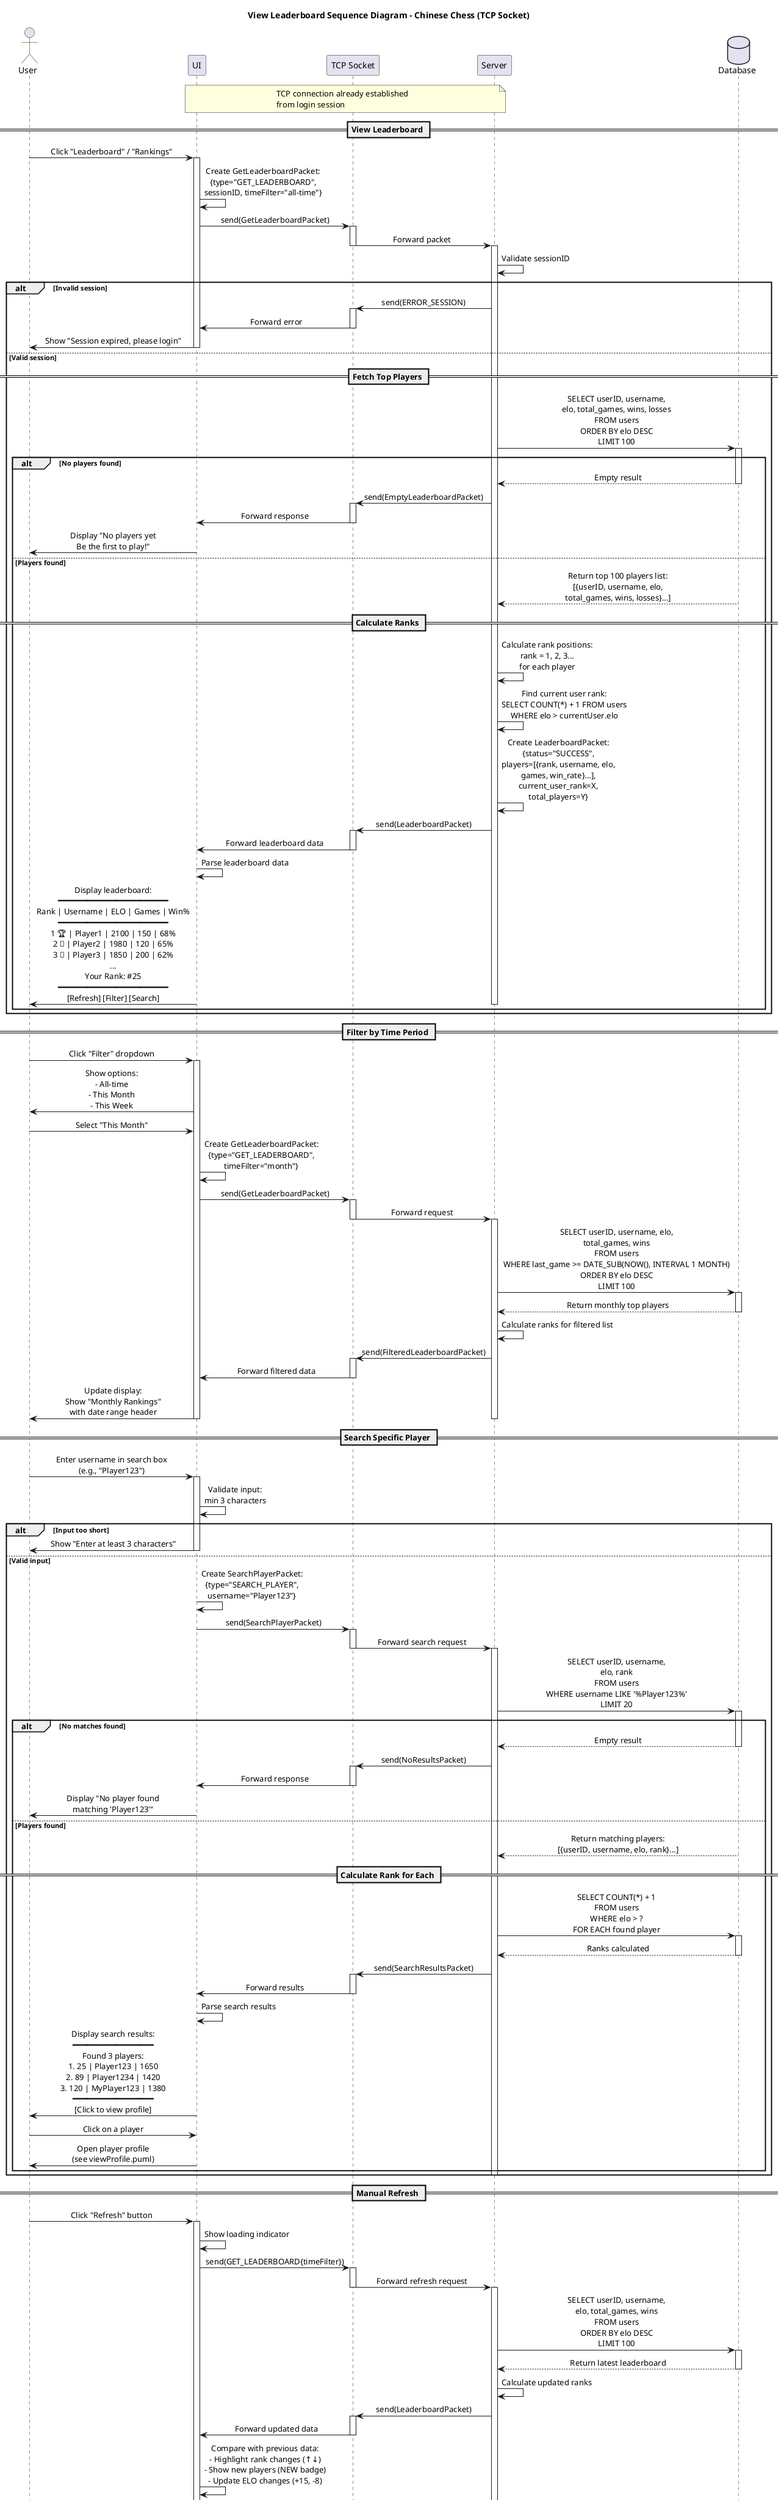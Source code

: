@startuml
title View Leaderboard Sequence Diagram - Chinese Chess (TCP Socket)

skinparam sequenceMessageAlign center
skinparam responseMessageBelowArrow true

actor User
participant "UI" as UI
participant "TCP Socket" as Socket
participant "Server" as Server
database "Database" as DB

note over UI, Server
  TCP connection already established
  from login session
end note

== View Leaderboard ==
User -> UI: Click "Leaderboard" / "Rankings"
activate UI

UI -> UI: Create GetLeaderboardPacket:\n{type="GET_LEADERBOARD",\nsessionID, timeFilter="all-time"}

UI -> Socket: send(GetLeaderboardPacket)
activate Socket
Socket -> Server: Forward packet
deactivate Socket
activate Server

Server -> Server: Validate sessionID

alt Invalid session
    Server -> Socket: send(ERROR_SESSION)
    activate Socket
    Socket -> UI: Forward error
    deactivate Socket
    UI -> User: Show "Session expired, please login"
    deactivate UI
    
else Valid session
    == Fetch Top Players ==
    Server -> DB: SELECT userID, username,\nelo, total_games, wins, losses\nFROM users\nORDER BY elo DESC\nLIMIT 100
    activate DB
    
    alt No players found
        DB --> Server: Empty result
        deactivate DB
        
        Server -> Socket: send(EmptyLeaderboardPacket)
        activate Socket
        Socket -> UI: Forward response
        deactivate Socket
        
        UI -> User: Display "No players yet\nBe the first to play!"
        deactivate UI
        
    else Players found
        DB --> Server: Return top 100 players list:\n[{userID, username, elo,\ntotal_games, wins, losses}...]
        deactivate DB
        
        == Calculate Ranks ==
        Server -> Server: Calculate rank positions:\nrank = 1, 2, 3...\nfor each player
        
        Server -> Server: Find current user rank:\nSELECT COUNT(*) + 1 FROM users\nWHERE elo > currentUser.elo
        
        Server -> Server: Create LeaderboardPacket:\n{status="SUCCESS",\nplayers=[{rank, username, elo,\ngames, win_rate}...],\ncurrent_user_rank=X,\ntotal_players=Y}
        
        Server -> Socket: send(LeaderboardPacket)
        activate Socket
        Socket -> UI: Forward leaderboard data
        deactivate Socket
        
        UI -> UI: Parse leaderboard data
        
        UI -> User: Display leaderboard:\n━━━━━━━━━━━━━━━━━━━━━━━\nRank | Username | ELO | Games | Win%\n━━━━━━━━━━━━━━━━━━━━━━━\n1 🏆 | Player1 | 2100 | 150 | 68%\n2 🥈 | Player2 | 1980 | 120 | 65%\n3 🥉 | Player3 | 1850 | 200 | 62%\n...\nYour Rank: #25\n━━━━━━━━━━━━━━━━━━━━━━━\n[Refresh] [Filter] [Search]
        deactivate UI
        deactivate Server
    end
end

== Filter by Time Period ==
User -> UI: Click "Filter" dropdown
activate UI
UI -> User: Show options:\n- All-time\n- This Month\n- This Week

User -> UI: Select "This Month"

UI -> UI: Create GetLeaderboardPacket:\n{type="GET_LEADERBOARD",\ntimeFilter="month"}

UI -> Socket: send(GetLeaderboardPacket)
activate Socket
Socket -> Server: Forward request
deactivate Socket
activate Server

Server -> DB: SELECT userID, username, elo,\ntotal_games, wins\nFROM users\nWHERE last_game >= DATE_SUB(NOW(), INTERVAL 1 MONTH)\nORDER BY elo DESC\nLIMIT 100
activate DB
DB --> Server: Return monthly top players
deactivate DB

Server -> Server: Calculate ranks for filtered list

Server -> Socket: send(FilteredLeaderboardPacket)
activate Socket
Socket -> UI: Forward filtered data
deactivate Socket

UI -> User: Update display:\nShow "Monthly Rankings"\nwith date range header
deactivate UI
deactivate Server

== Search Specific Player ==
User -> UI: Enter username in search box\n(e.g., "Player123")
activate UI

UI -> UI: Validate input:\nmin 3 characters

alt Input too short
    UI -> User: Show "Enter at least 3 characters"
    deactivate UI
    
else Valid input
    UI -> UI: Create SearchPlayerPacket:\n{type="SEARCH_PLAYER",\nusername="Player123"}
    
    UI -> Socket: send(SearchPlayerPacket)
    activate Socket
    Socket -> Server: Forward search request
    deactivate Socket
    activate Server
    
    Server -> DB: SELECT userID, username,\nelo, rank\nFROM users\nWHERE username LIKE '%Player123%'\nLIMIT 20
    activate DB
    
    alt No matches found
        DB --> Server: Empty result
        deactivate DB
        
        Server -> Socket: send(NoResultsPacket)
        activate Socket
        Socket -> UI: Forward response
        deactivate Socket
        
        UI -> User: Display "No player found\nmatching 'Player123'"
        
    else Players found
        DB --> Server: Return matching players:\n[{userID, username, elo, rank}...]
        deactivate DB
        
        == Calculate Rank for Each ==
        Server -> DB: SELECT COUNT(*) + 1\nFROM users\nWHERE elo > ?\nFOR EACH found player
        activate DB
        DB --> Server: Ranks calculated
        deactivate DB
        
        Server -> Socket: send(SearchResultsPacket)
        activate Socket
        Socket -> UI: Forward results
        deactivate Socket
        
        UI -> UI: Parse search results
        
        UI -> User: Display search results:\n━━━━━━━━━━━━━━━━━\nFound 3 players:\n#25 | Player123 | 1650\n#89 | Player1234 | 1420\n#120 | MyPlayer123 | 1380\n━━━━━━━━━━━━━━━━━\n[Click to view profile]
        
        User -> UI: Click on a player
        UI -> User: Open player profile\n(see viewProfile.puml)
    end
    deactivate UI
    deactivate Server
end

== Manual Refresh ==
User -> UI: Click "Refresh" button
activate UI

UI -> UI: Show loading indicator

UI -> Socket: send(GET_LEADERBOARD{timeFilter})
activate Socket
Socket -> Server: Forward refresh request
deactivate Socket
activate Server

Server -> DB: SELECT userID, username,\nelo, total_games, wins\nFROM users\nORDER BY elo DESC\nLIMIT 100
activate DB
DB --> Server: Return latest leaderboard
deactivate DB

Server -> Server: Calculate updated ranks

Server -> Socket: send(LeaderboardPacket)
activate Socket
Socket -> UI: Forward updated data
deactivate Socket

UI -> UI: Compare with previous data:\n- Highlight rank changes (↑↓)\n- Show new players (NEW badge)\n- Update ELO changes (+15, -8)

UI -> User: Update display\nShow "Refreshed at [time]"\nHighlight changes
deactivate UI
deactivate Server

== View Player Profile ==
User -> UI: Click on a player's name
activate UI

note right
  This triggers the
  "View Profile" flow
  (see viewProfile.puml)
end note

UI -> User: Navigate to player profile
deactivate UI

== Leave Leaderboard ==
User -> UI: Click "Back" button
activate UI

UI -> User: Return to main menu/lobby
deactivate UI

@enduml

∂